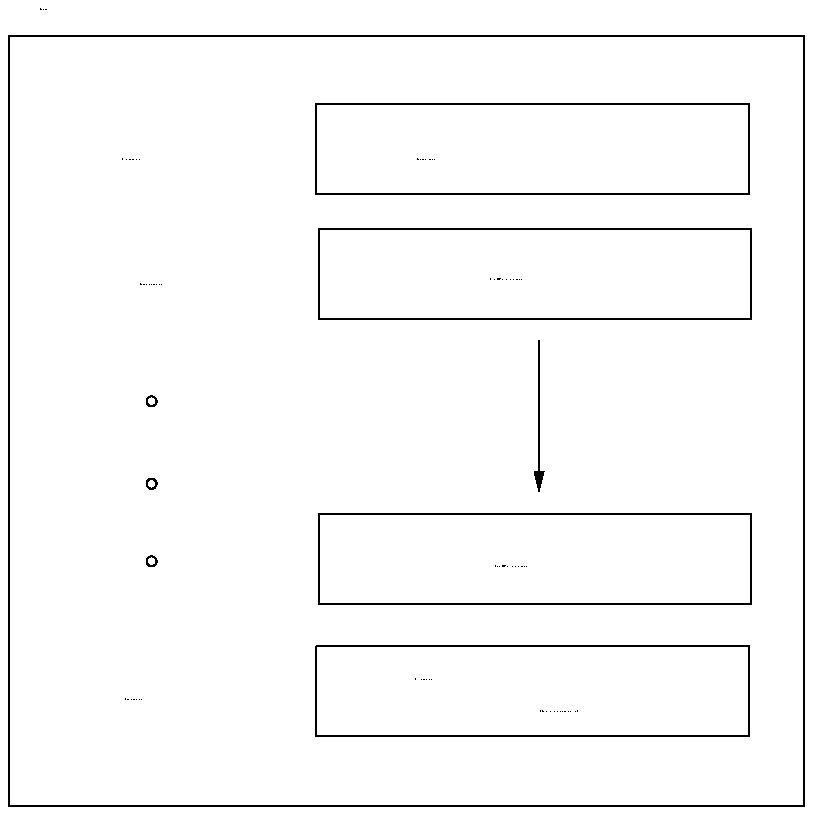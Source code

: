 .PS
scale = 80
circle radius 2 at 57, 162
circle radius 2 at 57, 129
circle radius 2 at 57, 98
box  wid 318 ht 308 at 159, 154
"\fH\s10first descriptor\s0\fP"  at 49, 261
"\fH\s10last descriptor\s0\fP"  at 50, 45
"\fH\s10object\s0\fP"  at 14, 321
"\fH\s10null descriptor\s0\fP"  at 166, 53
"\fH\s10(end marker of descriptor list)\s0\fP"  at 220, 40
line ->  from 212, 186 \
	to 212, 126 
"\fH\s10last OM attribute of object\s0\fP"  at 201, 98
box  wid 173 ht 36 at 209.5, 263
box  wid 173 ht 36 at 210.5, 213
box  wid 173 ht 36 at 209.5, 46
box  wid 173 ht 36 at 210.5, 99
"\fH\s10class of object\s0\fP"  at 167, 261
"\fH\s10first OM attribute of object\s0\fP"  at 199, 213
"\fH\s10second descriptor\s0\fP"  at 57, 211
.PE
